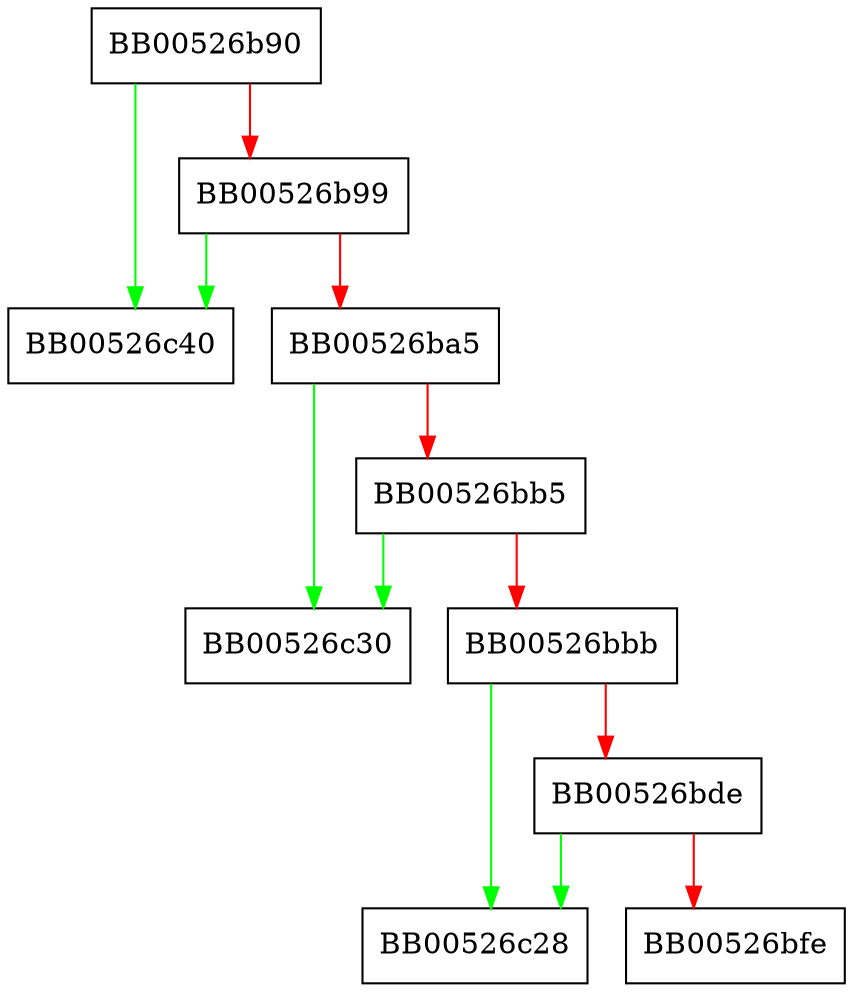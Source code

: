 digraph ossl_asn1_enc_save {
  node [shape="box"];
  graph [splines=ortho];
  BB00526b90 -> BB00526c40 [color="green"];
  BB00526b90 -> BB00526b99 [color="red"];
  BB00526b99 -> BB00526c40 [color="green"];
  BB00526b99 -> BB00526ba5 [color="red"];
  BB00526ba5 -> BB00526c30 [color="green"];
  BB00526ba5 -> BB00526bb5 [color="red"];
  BB00526bb5 -> BB00526c30 [color="green"];
  BB00526bb5 -> BB00526bbb [color="red"];
  BB00526bbb -> BB00526c28 [color="green"];
  BB00526bbb -> BB00526bde [color="red"];
  BB00526bde -> BB00526c28 [color="green"];
  BB00526bde -> BB00526bfe [color="red"];
}